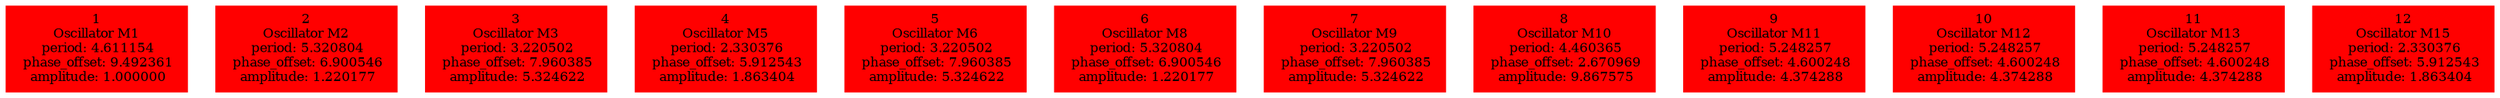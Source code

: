  digraph g{ forcelabels=true;
1 [label=<1<BR />Oscillator M1<BR /> period: 4.611154<BR /> phase_offset: 9.492361<BR /> amplitude: 1.000000>, shape=box,color=red,style=filled,fontsize=8];2 [label=<2<BR />Oscillator M2<BR /> period: 5.320804<BR /> phase_offset: 6.900546<BR /> amplitude: 1.220177>, shape=box,color=red,style=filled,fontsize=8];3 [label=<3<BR />Oscillator M3<BR /> period: 3.220502<BR /> phase_offset: 7.960385<BR /> amplitude: 5.324622>, shape=box,color=red,style=filled,fontsize=8];4 [label=<4<BR />Oscillator M5<BR /> period: 2.330376<BR /> phase_offset: 5.912543<BR /> amplitude: 1.863404>, shape=box,color=red,style=filled,fontsize=8];5 [label=<5<BR />Oscillator M6<BR /> period: 3.220502<BR /> phase_offset: 7.960385<BR /> amplitude: 5.324622>, shape=box,color=red,style=filled,fontsize=8];6 [label=<6<BR />Oscillator M8<BR /> period: 5.320804<BR /> phase_offset: 6.900546<BR /> amplitude: 1.220177>, shape=box,color=red,style=filled,fontsize=8];7 [label=<7<BR />Oscillator M9<BR /> period: 3.220502<BR /> phase_offset: 7.960385<BR /> amplitude: 5.324622>, shape=box,color=red,style=filled,fontsize=8];8 [label=<8<BR />Oscillator M10<BR /> period: 4.460365<BR /> phase_offset: 2.670969<BR /> amplitude: 9.867575>, shape=box,color=red,style=filled,fontsize=8];9 [label=<9<BR />Oscillator M11<BR /> period: 5.248257<BR /> phase_offset: 4.600248<BR /> amplitude: 4.374288>, shape=box,color=red,style=filled,fontsize=8];10 [label=<10<BR />Oscillator M12<BR /> period: 5.248257<BR /> phase_offset: 4.600248<BR /> amplitude: 4.374288>, shape=box,color=red,style=filled,fontsize=8];11 [label=<11<BR />Oscillator M13<BR /> period: 5.248257<BR /> phase_offset: 4.600248<BR /> amplitude: 4.374288>, shape=box,color=red,style=filled,fontsize=8];12 [label=<12<BR />Oscillator M15<BR /> period: 2.330376<BR /> phase_offset: 5.912543<BR /> amplitude: 1.863404>, shape=box,color=red,style=filled,fontsize=8]; }
